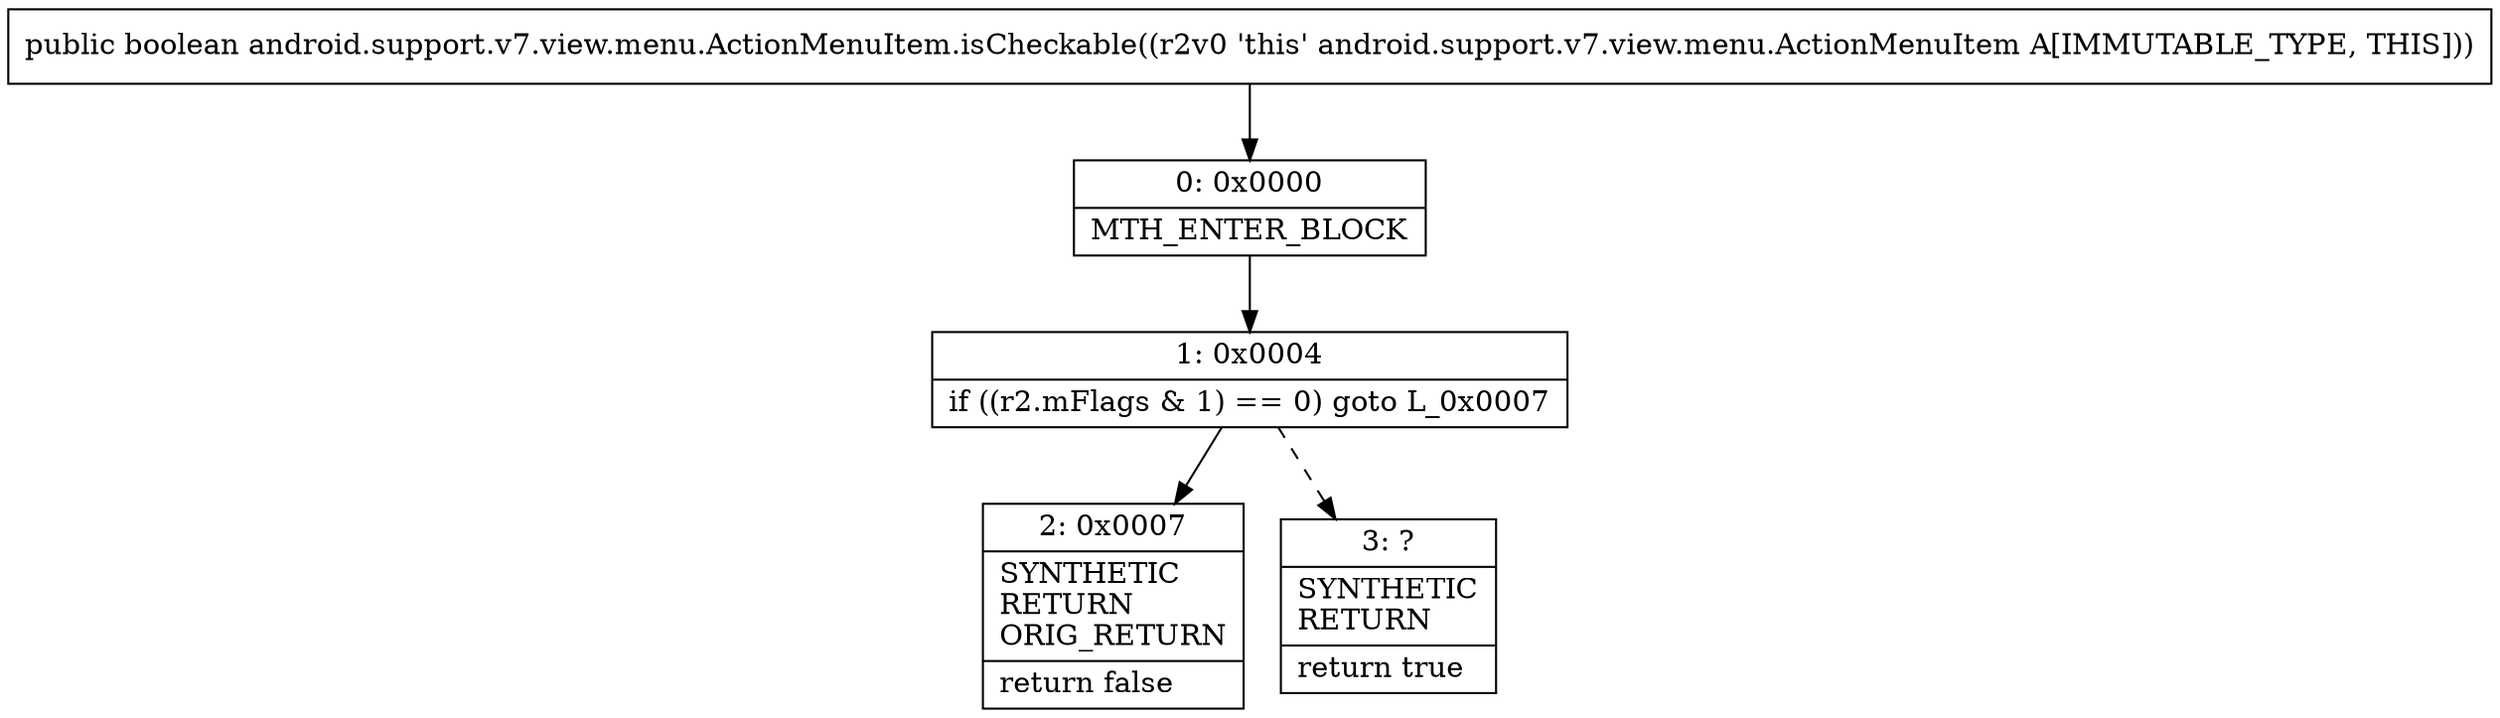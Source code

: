 digraph "CFG forandroid.support.v7.view.menu.ActionMenuItem.isCheckable()Z" {
Node_0 [shape=record,label="{0\:\ 0x0000|MTH_ENTER_BLOCK\l}"];
Node_1 [shape=record,label="{1\:\ 0x0004|if ((r2.mFlags & 1) == 0) goto L_0x0007\l}"];
Node_2 [shape=record,label="{2\:\ 0x0007|SYNTHETIC\lRETURN\lORIG_RETURN\l|return false\l}"];
Node_3 [shape=record,label="{3\:\ ?|SYNTHETIC\lRETURN\l|return true\l}"];
MethodNode[shape=record,label="{public boolean android.support.v7.view.menu.ActionMenuItem.isCheckable((r2v0 'this' android.support.v7.view.menu.ActionMenuItem A[IMMUTABLE_TYPE, THIS])) }"];
MethodNode -> Node_0;
Node_0 -> Node_1;
Node_1 -> Node_2;
Node_1 -> Node_3[style=dashed];
}

